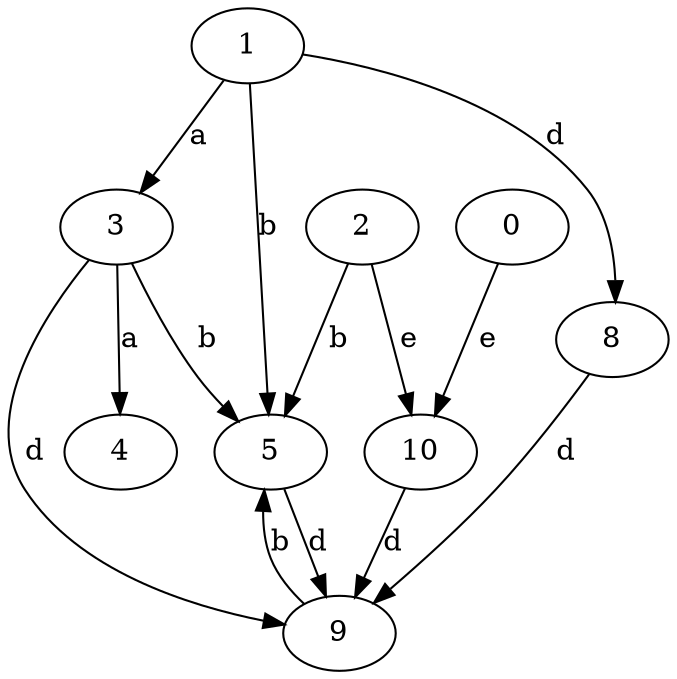 strict digraph  {
2;
3;
4;
5;
8;
9;
10;
0;
1;
2 -> 5  [label=b];
2 -> 10  [label=e];
3 -> 4  [label=a];
3 -> 5  [label=b];
3 -> 9  [label=d];
5 -> 9  [label=d];
8 -> 9  [label=d];
9 -> 5  [label=b];
10 -> 9  [label=d];
0 -> 10  [label=e];
1 -> 3  [label=a];
1 -> 5  [label=b];
1 -> 8  [label=d];
}
